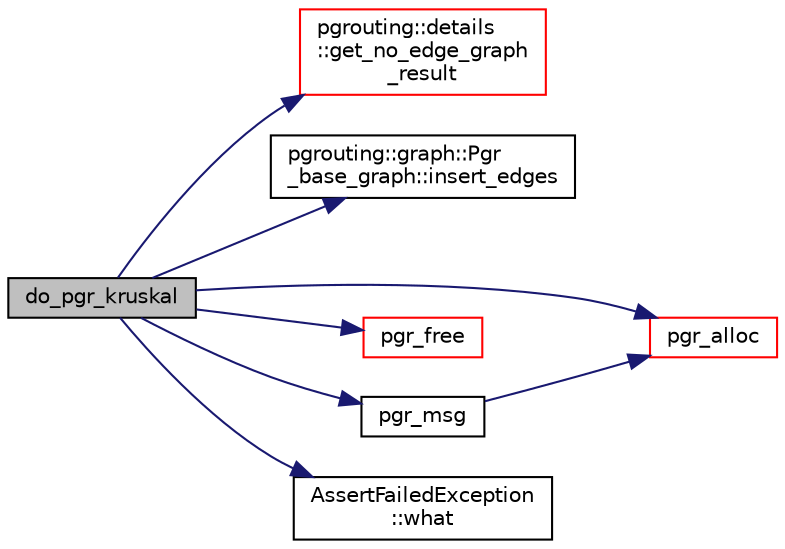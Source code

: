 digraph "do_pgr_kruskal"
{
  edge [fontname="Helvetica",fontsize="10",labelfontname="Helvetica",labelfontsize="10"];
  node [fontname="Helvetica",fontsize="10",shape=record];
  rankdir="LR";
  Node0 [label="do_pgr_kruskal",height=0.2,width=0.4,color="black", fillcolor="grey75", style="filled", fontcolor="black"];
  Node0 -> Node1 [color="midnightblue",fontsize="10",style="solid",fontname="Helvetica"];
  Node1 [label="pgrouting::details\l::get_no_edge_graph\l_result",height=0.2,width=0.4,color="red", fillcolor="white", style="filled",URL="$namespacepgrouting_1_1details.html#a7f81f342477361eb7eef2a4f1d9bbfea"];
  Node0 -> Node3 [color="midnightblue",fontsize="10",style="solid",fontname="Helvetica"];
  Node3 [label="pgrouting::graph::Pgr\l_base_graph::insert_edges",height=0.2,width=0.4,color="black", fillcolor="white", style="filled",URL="$classpgrouting_1_1graph_1_1Pgr__base__graph.html#a7c90223ba36b5a1b43296ba8c852db25",tooltip="Inserts count edges of type T into the graph. "];
  Node0 -> Node4 [color="midnightblue",fontsize="10",style="solid",fontname="Helvetica"];
  Node4 [label="pgr_alloc",height=0.2,width=0.4,color="red", fillcolor="white", style="filled",URL="$pgr__alloc_8hpp.html#ac9d34b4a4d403ed9f24050b973087a9c",tooltip="allocates memory "];
  Node0 -> Node7 [color="midnightblue",fontsize="10",style="solid",fontname="Helvetica"];
  Node7 [label="pgr_free",height=0.2,width=0.4,color="red", fillcolor="white", style="filled",URL="$pgr__alloc_8hpp.html#aae87e343d8516ca2c6a60dcfbbf7fde6"];
  Node0 -> Node10 [color="midnightblue",fontsize="10",style="solid",fontname="Helvetica"];
  Node10 [label="pgr_msg",height=0.2,width=0.4,color="black", fillcolor="white", style="filled",URL="$pgr__alloc_8cpp.html#a03fe028457780ee3a4d223cd7fe9d53e"];
  Node10 -> Node4 [color="midnightblue",fontsize="10",style="solid",fontname="Helvetica"];
  Node0 -> Node11 [color="midnightblue",fontsize="10",style="solid",fontname="Helvetica"];
  Node11 [label="AssertFailedException\l::what",height=0.2,width=0.4,color="black", fillcolor="white", style="filled",URL="$classAssertFailedException.html#a7f00e7275e82f7b6bafec6339a27bc88"];
}
